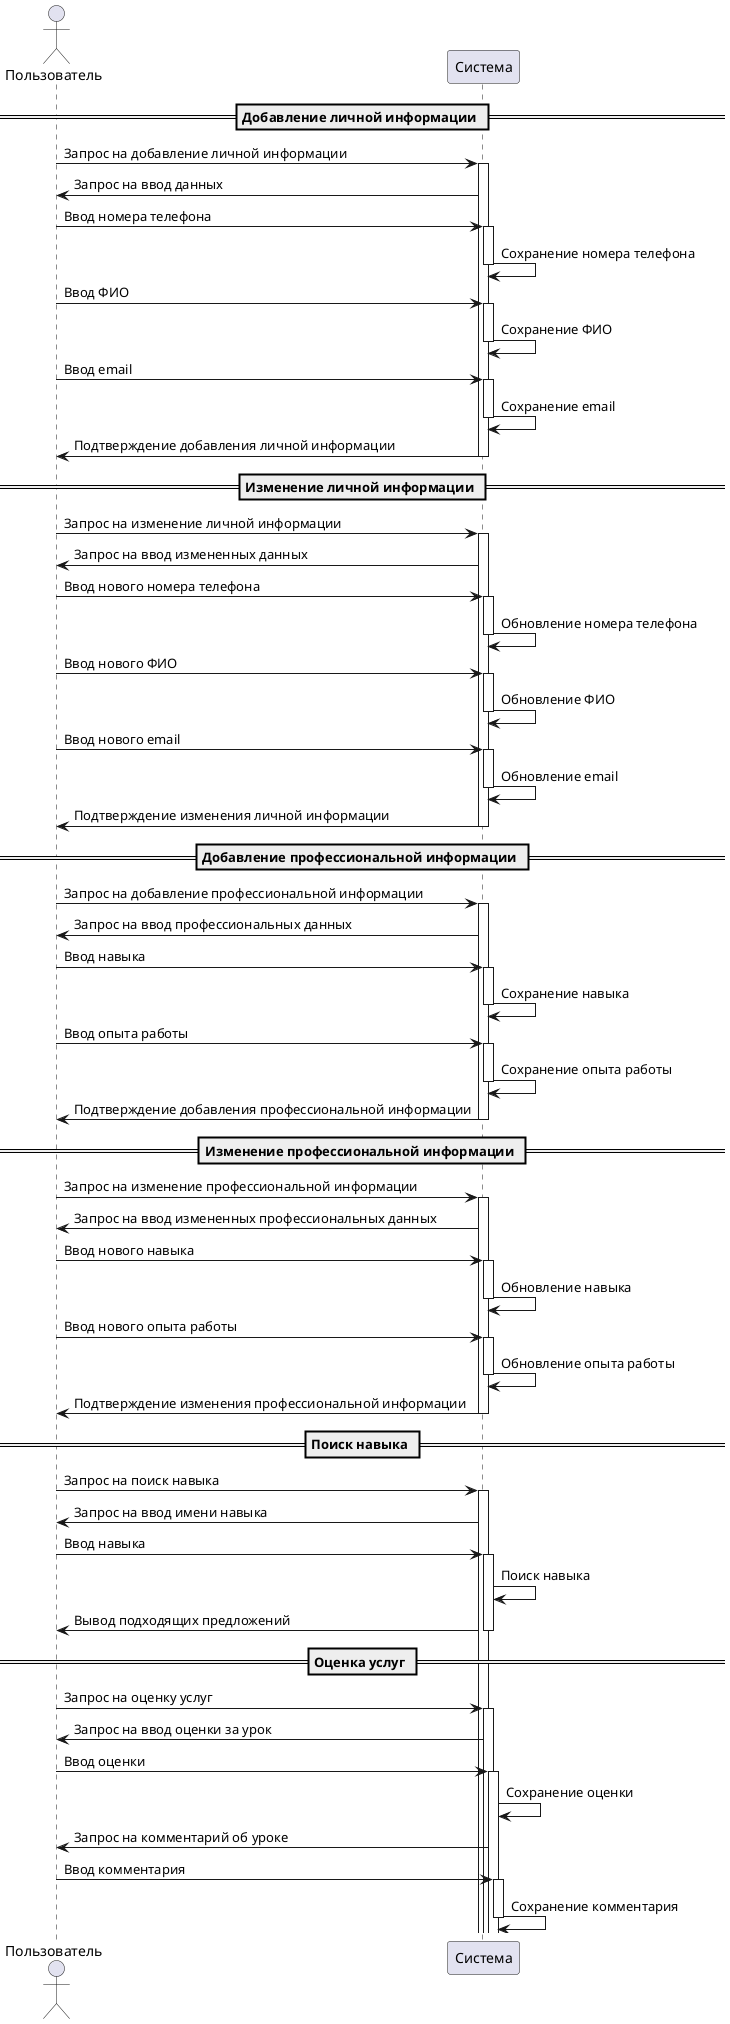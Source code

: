  @startuml
actor Пользователь as user
participant Система

== Добавление личной информации ==
user -> Система : Запрос на добавление личной информации
activate Система

Система -> user : Запрос на ввод данных

user -> Система : Ввод номера телефона
activate Система
Система -> Система : Сохранение номера телефона
deactivate Система

user -> Система : Ввод ФИО
activate Система
Система -> Система : Сохранение ФИО
deactivate Система

user -> Система : Ввод email
activate Система
Система -> Система : Сохранение email
deactivate Система

Система -> user : Подтверждение добавления личной информации
deactivate Система

== Изменение личной информации ==
user -> Система : Запрос на изменение личной информации
activate Система

Система -> user : Запрос на ввод измененных данных

user -> Система : Ввод нового номера телефона
activate Система
Система -> Система : Обновление номера телефона
deactivate Система

user -> Система : Ввод нового ФИО
activate Система
Система -> Система : Обновление ФИО
deactivate Система

user -> Система : Ввод нового email
activate Система
Система -> Система : Обновление email
deactivate Система

Система -> user : Подтверждение изменения личной информации
deactivate Система

== Добавление профессиональной информации ==
user -> Система : Запрос на добавление профессиональной информации
activate Система

Система -> user : Запрос на ввод профессиональных данных

user -> Система : Ввод навыка
activate Система
Система -> Система : Сохранение навыка
deactivate Система

user -> Система : Ввод опыта работы
activate Система
Система -> Система : Сохранение опыта работы
deactivate Система

Система -> user : Подтверждение добавления профессиональной информации
deactivate Система

== Изменение профессиональной информации ==
user -> Система : Запрос на изменение профессиональной информации
activate Система

Система -> user : Запрос на ввод измененных профессиональных данных

user -> Система : Ввод нового навыка
activate Система
Система -> Система : Обновление навыка
deactivate Система

user -> Система : Ввод нового опыта работы
activate Система
Система -> Система : Обновление опыта работы
deactivate Система

Система -> user : Подтверждение изменения профессиональной информации
deactivate Система

== Поиск навыка ==
user -> Система : Запрос на поиск навыка
activate Система

Система -> user : Запрос на ввод имени навыка

user -> Система : Ввод навыка
activate Система
Система -> Система : Поиск навыка
Система -> user : Вывод подходящих предложений
deactivate Система

== Оценка услуг ==
user -> Система : Запрос на оценку услуг
activate Система

Система -> user : Запрос на ввод оценки за урок

user -> Система : Ввод оценки
activate Система
Система -> Система : Сохранение оценки

Система -> user : Запрос на комментарий об уроке

user -> Система : Ввод комментария
activate Система
Система -> Система : Сохранение комментария

deactivate Система

@enduml